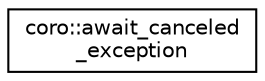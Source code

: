digraph "Graphical Class Hierarchy"
{
 // LATEX_PDF_SIZE
  edge [fontname="Helvetica",fontsize="10",labelfontname="Helvetica",labelfontsize="10"];
  node [fontname="Helvetica",fontsize="10",shape=record];
  rankdir="LR";
  Node0 [label="coro::await_canceled\l_exception",height=0.2,width=0.4,color="black", fillcolor="white", style="filled",URL="$classcoro_1_1await__canceled__exception.html",tooltip="Exception is thrown on attempt to retrieve value after promise has been broken."];
}
